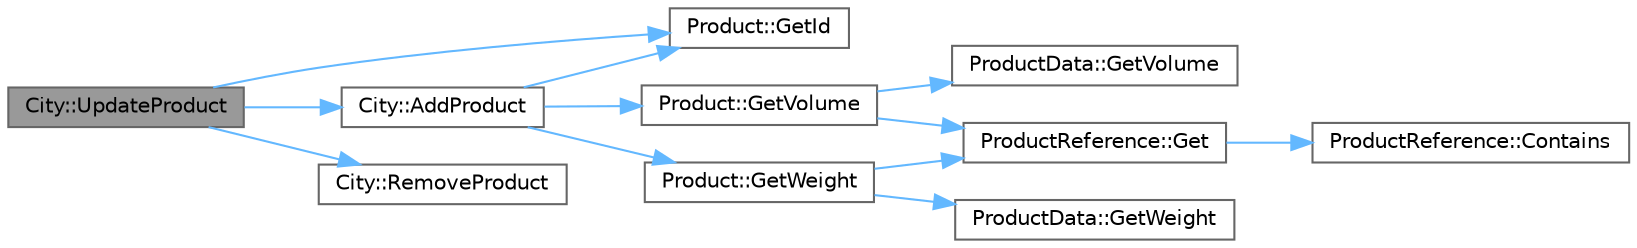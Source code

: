 digraph "City::UpdateProduct"
{
 // LATEX_PDF_SIZE
  bgcolor="transparent";
  edge [fontname=Helvetica,fontsize=10,labelfontname=Helvetica,labelfontsize=10];
  node [fontname=Helvetica,fontsize=10,shape=box,height=0.2,width=0.4];
  rankdir="LR";
  Node1 [id="Node000001",label="City::UpdateProduct",height=0.2,width=0.4,color="gray40", fillcolor="grey60", style="filled", fontcolor="black",tooltip="Update a product in the city's inventory."];
  Node1 -> Node2 [id="edge1_Node000001_Node000002",color="steelblue1",style="solid",tooltip=" "];
  Node2 [id="Node000002",label="City::AddProduct",height=0.2,width=0.4,color="grey40", fillcolor="white", style="filled",URL="$classCity.html#a23a27df1c37c22f2873e23346362a714",tooltip="Add a product to the city's inventory."];
  Node2 -> Node3 [id="edge2_Node000002_Node000003",color="steelblue1",style="solid",tooltip=" "];
  Node3 [id="Node000003",label="Product::GetId",height=0.2,width=0.4,color="grey40", fillcolor="white", style="filled",URL="$classProduct.html#adae0bac61207aedcba747c07bbd0b893",tooltip="Get the ID of the product."];
  Node2 -> Node4 [id="edge3_Node000002_Node000004",color="steelblue1",style="solid",tooltip=" "];
  Node4 [id="Node000004",label="Product::GetVolume",height=0.2,width=0.4,color="grey40", fillcolor="white", style="filled",URL="$classProduct.html#ac62da93ee21d61c795c40d3fb0c3b602",tooltip="Get the volume of the product according to the current available amount of product."];
  Node4 -> Node5 [id="edge4_Node000004_Node000005",color="steelblue1",style="solid",tooltip=" "];
  Node5 [id="Node000005",label="ProductReference::Get",height=0.2,width=0.4,color="grey40", fillcolor="white", style="filled",URL="$classProductReference.html#ae6e586d7b4646d28255b0d87ad3a9b80",tooltip="Retrieves the product data with the specified ID from the reference."];
  Node5 -> Node6 [id="edge5_Node000005_Node000006",color="steelblue1",style="solid",tooltip=" "];
  Node6 [id="Node000006",label="ProductReference::Contains",height=0.2,width=0.4,color="grey40", fillcolor="white", style="filled",URL="$classProductReference.html#a9b2c978acd5d9989cd10ab93dc358cac",tooltip="Checks if the reference contains product data with the specified ID."];
  Node4 -> Node7 [id="edge6_Node000004_Node000007",color="steelblue1",style="solid",tooltip=" "];
  Node7 [id="Node000007",label="ProductData::GetVolume",height=0.2,width=0.4,color="grey40", fillcolor="white", style="filled",URL="$classProductData.html#a0871ddc193b50e477dfbf848613beb63",tooltip="Get the volume of one unit of the product."];
  Node2 -> Node8 [id="edge7_Node000002_Node000008",color="steelblue1",style="solid",tooltip=" "];
  Node8 [id="Node000008",label="Product::GetWeight",height=0.2,width=0.4,color="grey40", fillcolor="white", style="filled",URL="$classProduct.html#a16d39b4890f1bc051d45b00055cf58e8",tooltip="Get the weight of the product according to the current available amount of product."];
  Node8 -> Node5 [id="edge8_Node000008_Node000005",color="steelblue1",style="solid",tooltip=" "];
  Node8 -> Node9 [id="edge9_Node000008_Node000009",color="steelblue1",style="solid",tooltip=" "];
  Node9 [id="Node000009",label="ProductData::GetWeight",height=0.2,width=0.4,color="grey40", fillcolor="white", style="filled",URL="$classProductData.html#ac787c267c0834d82095bca6479fa56d2",tooltip="Get the weight of one unit the product."];
  Node1 -> Node3 [id="edge10_Node000001_Node000003",color="steelblue1",style="solid",tooltip=" "];
  Node1 -> Node10 [id="edge11_Node000001_Node000010",color="steelblue1",style="solid",tooltip=" "];
  Node10 [id="Node000010",label="City::RemoveProduct",height=0.2,width=0.4,color="grey40", fillcolor="white", style="filled",URL="$classCity.html#add1c7d762565f1b854095dfda7f073c0",tooltip="Remove a product from the city's inventory."];
}
